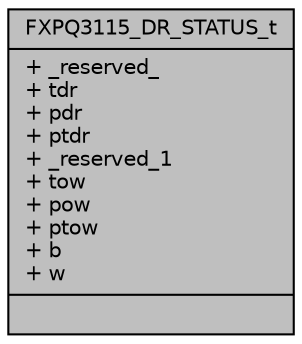 digraph "FXPQ3115_DR_STATUS_t"
{
  edge [fontname="Helvetica",fontsize="10",labelfontname="Helvetica",labelfontsize="10"];
  node [fontname="Helvetica",fontsize="10",shape=record];
  Node1 [label="{FXPQ3115_DR_STATUS_t\n|+ _reserved_\l+ tdr\l+ pdr\l+ ptdr\l+ _reserved_1\l+ tow\l+ pow\l+ ptow\l+ b\l+ w\l|}",height=0.2,width=0.4,color="black", fillcolor="grey75", style="filled", fontcolor="black"];
}
